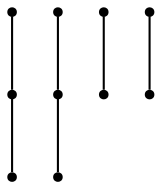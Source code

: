 graph {
  node [shape=point,comment="{\"directed\":false,\"doi\":\"10.1007/978-3-642-00219-9_32\",\"figure\":\"4 (2)\"}"]

  v0 [pos="1166.762437101852,1487.5365880931508"]
  v1 [pos="1140.5106728487235,1548.7671891784667"]
  v2 [pos="921.7437756560569,1487.5365880931508"]
  v3 [pos="1140.5106728487235,1435.0508306815407"]
  v4 [pos="1088.005935456032,1563.7570232183284"]
  v5 [pos="1000.4991956666458,1404.3490004244718"]
  v6 [pos="1088.005935456032,1673.3676882795853"]
  v7 [pos="947.995603534787,1548.7671891784667"]
  v8 [pos="1000.4991956666458,1555.487313856645"]
  v9 [pos="947.9956035347872,1435.0508306815407"]

  v2 -- v7 [id="-5",pos="921.7437756560569,1487.5365880931508 947.995603534787,1548.7671891784667 947.995603534787,1548.7671891784667 947.995603534787,1548.7671891784667"]
  v9 -- v2 [id="-8",pos="947.9956035347872,1435.0508306815407 921.7437756560569,1487.5365880931508 921.7437756560569,1487.5365880931508 921.7437756560569,1487.5365880931508"]
  v8 -- v4 [id="-15",pos="1000.4991956666458,1555.487313856645 1088.005935456032,1563.7570232183284 1088.005935456032,1563.7570232183284 1088.005935456032,1563.7570232183284"]
  v5 -- v6 [id="-19",pos="1000.4991956666458,1404.3490004244718 1088.005935456032,1673.3676882795853 1088.005935456032,1673.3676882795853 1088.005935456032,1673.3676882795853"]
  v3 -- v0 [id="-31",pos="1140.5106728487235,1435.0508306815407 1166.762437101852,1487.5365880931508 1166.762437101852,1487.5365880931508 1166.762437101852,1487.5365880931508"]
  v0 -- v1 [id="-33",pos="1166.762437101852,1487.5365880931508 1140.5106728487235,1548.7671891784667 1140.5106728487235,1548.7671891784667 1140.5106728487235,1548.7671891784667"]
}